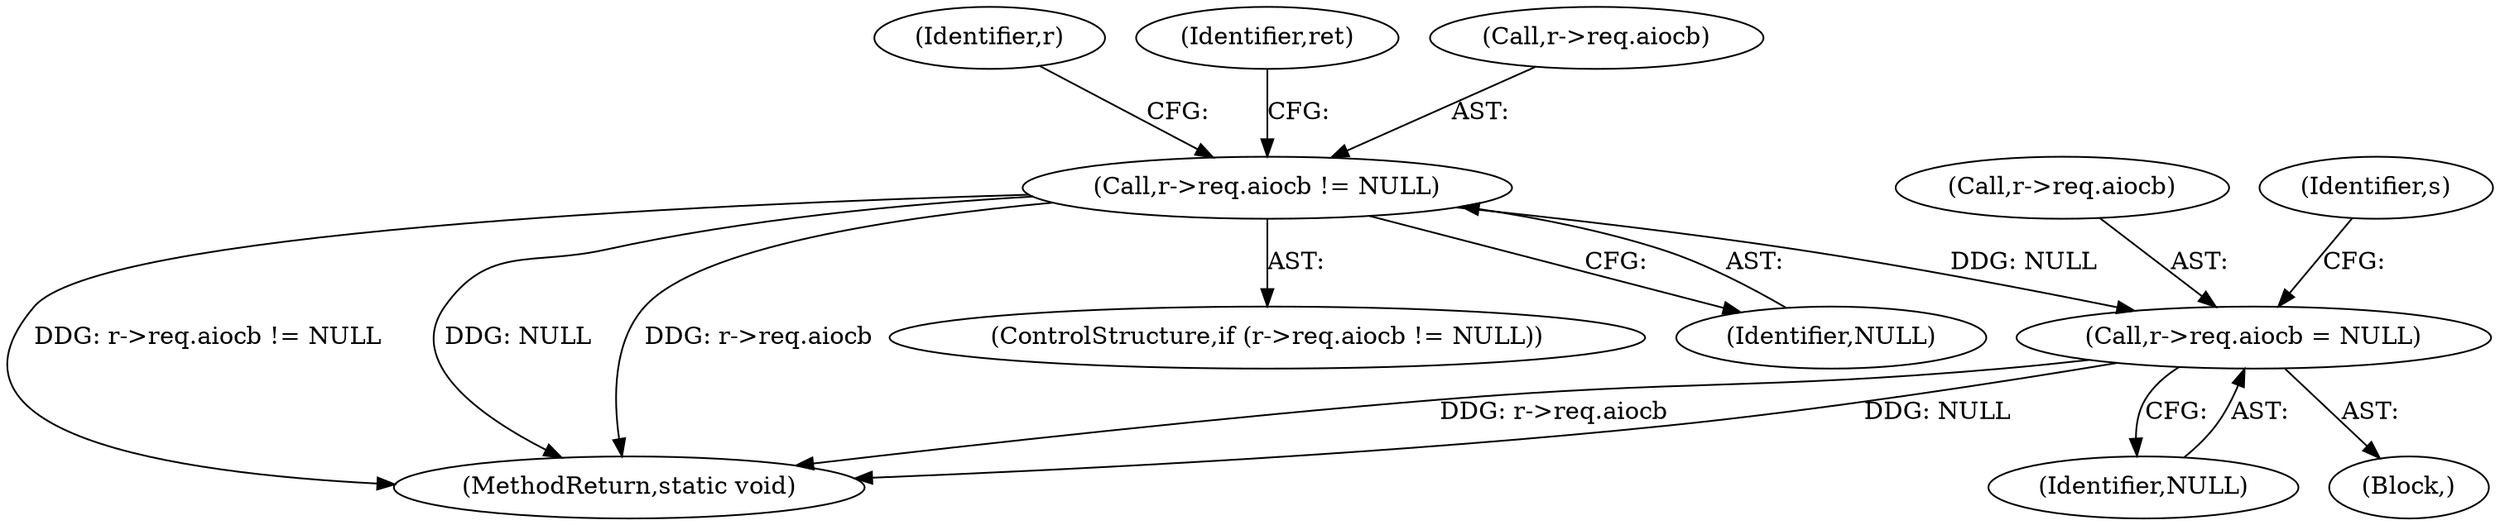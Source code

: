 digraph "0_qemu_103b40f51e4012b3b0ad20f615562a1806d7f49a_1@pointer" {
"1000131" [label="(Call,r->req.aiocb = NULL)"];
"1000123" [label="(Call,r->req.aiocb != NULL)"];
"1000129" [label="(Identifier,NULL)"];
"1000215" [label="(MethodReturn,static void)"];
"1000122" [label="(ControlStructure,if (r->req.aiocb != NULL))"];
"1000134" [label="(Identifier,r)"];
"1000137" [label="(Identifier,NULL)"];
"1000123" [label="(Call,r->req.aiocb != NULL)"];
"1000131" [label="(Call,r->req.aiocb = NULL)"];
"1000147" [label="(Identifier,ret)"];
"1000124" [label="(Call,r->req.aiocb)"];
"1000130" [label="(Block,)"];
"1000132" [label="(Call,r->req.aiocb)"];
"1000140" [label="(Identifier,s)"];
"1000131" -> "1000130"  [label="AST: "];
"1000131" -> "1000137"  [label="CFG: "];
"1000132" -> "1000131"  [label="AST: "];
"1000137" -> "1000131"  [label="AST: "];
"1000140" -> "1000131"  [label="CFG: "];
"1000131" -> "1000215"  [label="DDG: r->req.aiocb"];
"1000131" -> "1000215"  [label="DDG: NULL"];
"1000123" -> "1000131"  [label="DDG: NULL"];
"1000123" -> "1000122"  [label="AST: "];
"1000123" -> "1000129"  [label="CFG: "];
"1000124" -> "1000123"  [label="AST: "];
"1000129" -> "1000123"  [label="AST: "];
"1000134" -> "1000123"  [label="CFG: "];
"1000147" -> "1000123"  [label="CFG: "];
"1000123" -> "1000215"  [label="DDG: r->req.aiocb != NULL"];
"1000123" -> "1000215"  [label="DDG: NULL"];
"1000123" -> "1000215"  [label="DDG: r->req.aiocb"];
}

